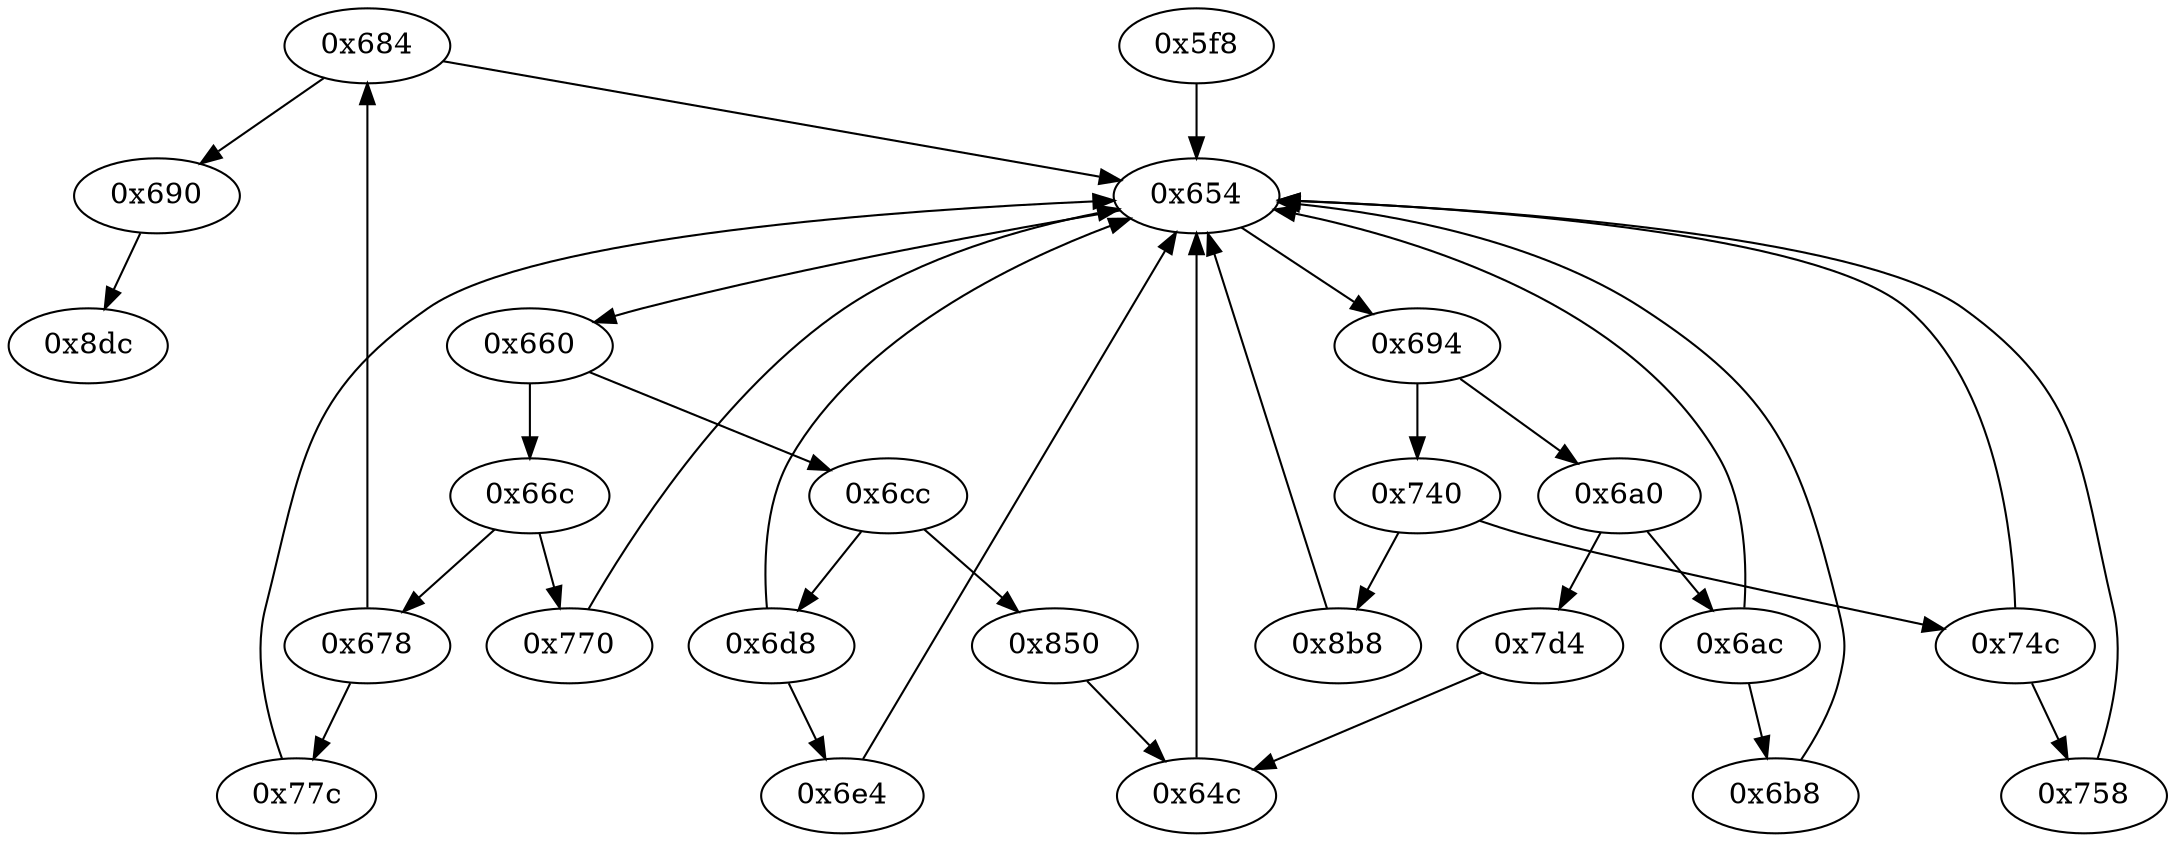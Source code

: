 strict digraph "" {
	"0x684"	 [opcode="[u'ldr', u'cmp', u'b']"];
	"0x654"	 [opcode="[u'ldr', u'cmp', u'b']"];
	"0x684" -> "0x654";
	"0x690"	 [opcode="[u'b']"];
	"0x684" -> "0x690";
	"0x6a0"	 [opcode="[u'ldr', u'cmp', u'b']"];
	"0x7d4"	 [opcode="[u'ldr', u'ldr', u'ldr', u'ldrb', u'ldr', u'cmp', u'mov', u'mov', u'strb', u'ldr', u'ldr', u'ldr', u'add', u'sub', u'sub', u'mul', \
u'mvn', u'ldr', u'ldr', u'orr', u'mov', u'cmn', u'mov', u'cmp', u'mov', u'mov', u'mov', u'cmn', u'mov', u'mov', u'b']"];
	"0x6a0" -> "0x7d4";
	"0x6ac"	 [opcode="[u'ldr', u'cmp', u'b']"];
	"0x6a0" -> "0x6ac";
	"0x8b8"	 [opcode="[u'ldr', u'ldr', u'rsb', u'sub', u'rsb', u'ldr', u'add', u'ldr', u'b']"];
	"0x8b8" -> "0x654";
	"0x6e4"	 [opcode="[u'ldr', u'str', u'str', u'ldr', u'sub', u'mul', u'mvn', u'ldr', u'orr', u'mov', u'cmn', u'mov', u'ldr', u'cmp', u'mov', u'mov', \
u'mov', u'cmn', u'mov', u'mov', u'teq', u'mov', u'b']"];
	"0x6e4" -> "0x654";
	"0x64c"	 [opcode="[u'teq', u'mov']"];
	"0x7d4" -> "0x64c";
	"0x678"	 [opcode="[u'ldr', u'cmp', u'b']"];
	"0x678" -> "0x684";
	"0x77c"	 [opcode="[u'ldr', u'ldr', u'rsb', u'mvn', u'mul', u'eor', u'and', u'ldr', u'mov', u'mov', u'ldr', u'cmp', u'mov', u'cmp', u'mov', u'mov', \
u'cmp', u'mov', u'mov', u'teq', u'mov', u'b']"];
	"0x678" -> "0x77c";
	"0x694"	 [opcode="[u'ldr', u'cmp', u'b']"];
	"0x654" -> "0x694";
	"0x660"	 [opcode="[u'ldr', u'cmp', u'b']"];
	"0x654" -> "0x660";
	"0x74c"	 [opcode="[u'ldr', u'cmp', u'b']"];
	"0x74c" -> "0x654";
	"0x758"	 [opcode="[u'ldrb', u'ldr', u'ldr', u'cmp', u'mov', u'b']"];
	"0x74c" -> "0x758";
	"0x66c"	 [opcode="[u'ldr', u'cmp', u'b']"];
	"0x66c" -> "0x678";
	"0x770"	 [opcode="[u'ldr', u'mov', u'b']"];
	"0x66c" -> "0x770";
	"0x758" -> "0x654";
	"0x770" -> "0x654";
	"0x64c" -> "0x654";
	"0x6ac" -> "0x654";
	"0x6b8"	 [opcode="[u'ldr', u'ldr', u'bl', u'mov', u'b']"];
	"0x6ac" -> "0x6b8";
	"0x694" -> "0x6a0";
	"0x740"	 [opcode="[u'ldr', u'cmp', u'b']"];
	"0x694" -> "0x740";
	"0x8dc"	 [opcode="[u'mov', u'sub', u'pop']"];
	"0x690" -> "0x8dc";
	"0x6d8"	 [opcode="[u'ldr', u'cmp', u'b']"];
	"0x6d8" -> "0x6e4";
	"0x6d8" -> "0x654";
	"0x660" -> "0x66c";
	"0x6cc"	 [opcode="[u'ldr', u'cmp', u'b']"];
	"0x660" -> "0x6cc";
	"0x6b8" -> "0x654";
	"0x77c" -> "0x654";
	"0x850"	 [opcode="[u'ldr', u'ldr', u'bl', u'ldr', u'ldr', u'ldr', u'ldr', u'add', u'sub', u'sub', u'mul', u'eor', u'and', u'ldr', u'ldr', u'mov', \
u'mov', u'cmp', u'mov', u'cmp', u'mov', u'mov', u'cmp', u'mov', u'mov', u'b']"];
	"0x850" -> "0x64c";
	"0x740" -> "0x8b8";
	"0x740" -> "0x74c";
	"0x6cc" -> "0x6d8";
	"0x6cc" -> "0x850";
	"0x5f8"	 [opcode="[u'push', u'add', u'sub', u'ldr', u'str', u'mov', u'mvn', u'mov', u'ldr', u'ldr', u'ldr', u'ldr', u'ldr', u'add', u'str', u'ldr', \
u'str', u'add', u'str', u'mov', u'b']"];
	"0x5f8" -> "0x654";
}
